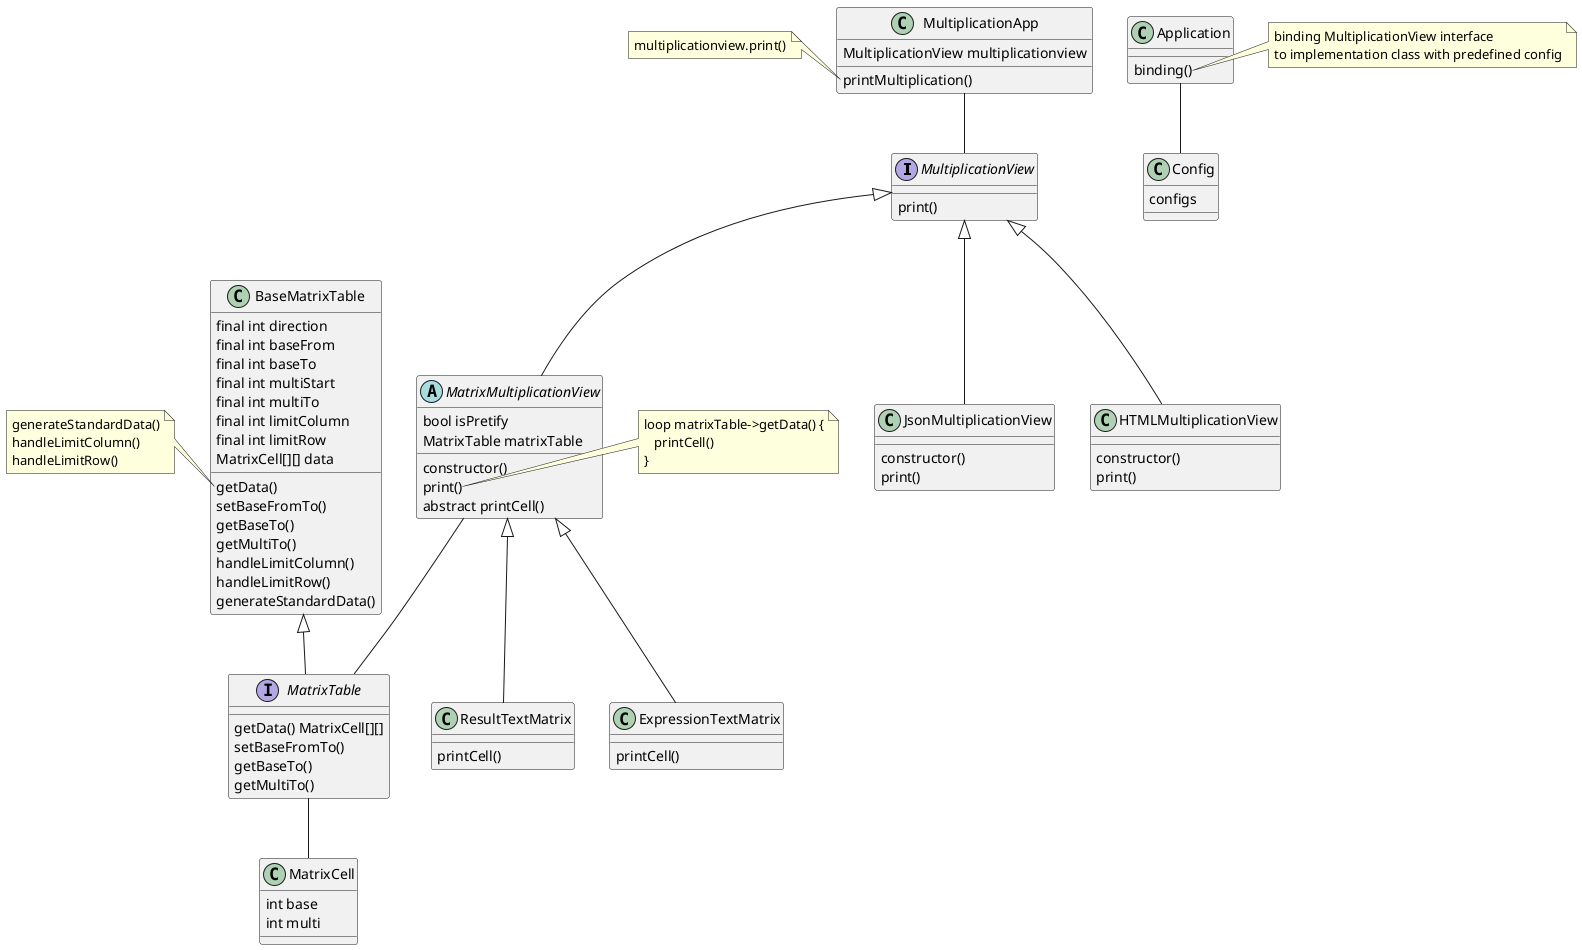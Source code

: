 @startuml
interface MultiplicationView {
print()
}

abstract class MatrixMultiplicationView {
bool isPretify
MatrixTable matrixTable
constructor()
print()
abstract printCell()
}


note right of MatrixMultiplicationView::print
  loop matrixTable->getData() {
     printCell()
  }
end note

class ResultTextMatrix {
printCell()
}

class ExpressionTextMatrix {
printCell()
}

class MatrixCell {
int base
int multi
}

interface MatrixTable {
getData() MatrixCell[][]
setBaseFromTo()
getBaseTo()
getMultiTo()
}

class BaseMatrixTable {
final int direction
final int baseFrom
final int baseTo
final int multiStart
final int multiTo
final int limitColumn
final int limitRow
MatrixCell[][] data
getData()
setBaseFromTo()
getBaseTo()
getMultiTo()
handleLimitColumn()
handleLimitRow()
generateStandardData()
}

note left of BaseMatrixTable::getData
generateStandardData()
handleLimitColumn()
handleLimitRow()
end note



class MultiplicationApp {
MultiplicationView multiplicationview
printMultiplication()

}

note left of MultiplicationApp::printMultiplication
multiplicationview.print()
end note

class Application {
binding()
}
note right of Application::binding
binding MultiplicationView interface
to implementation class with predefined config
end note
class Config {
{field} configs
}

class JsonMultiplicationView {
constructor()
print()
}
class HTMLMultiplicationView {
constructor()
print()
}



MultiplicationView <|--  MatrixMultiplicationView
MatrixMultiplicationView <|-- ResultTextMatrix
MatrixMultiplicationView <|-- ExpressionTextMatrix
BaseMatrixTable <|--  MatrixTable
MultiplicationView <|--  JsonMultiplicationView
MultiplicationView <|--  HTMLMultiplicationView

MatrixMultiplicationView -- MatrixTable
MatrixTable -- MatrixCell
MultiplicationApp -- MultiplicationView
Application -- Config
@enduml